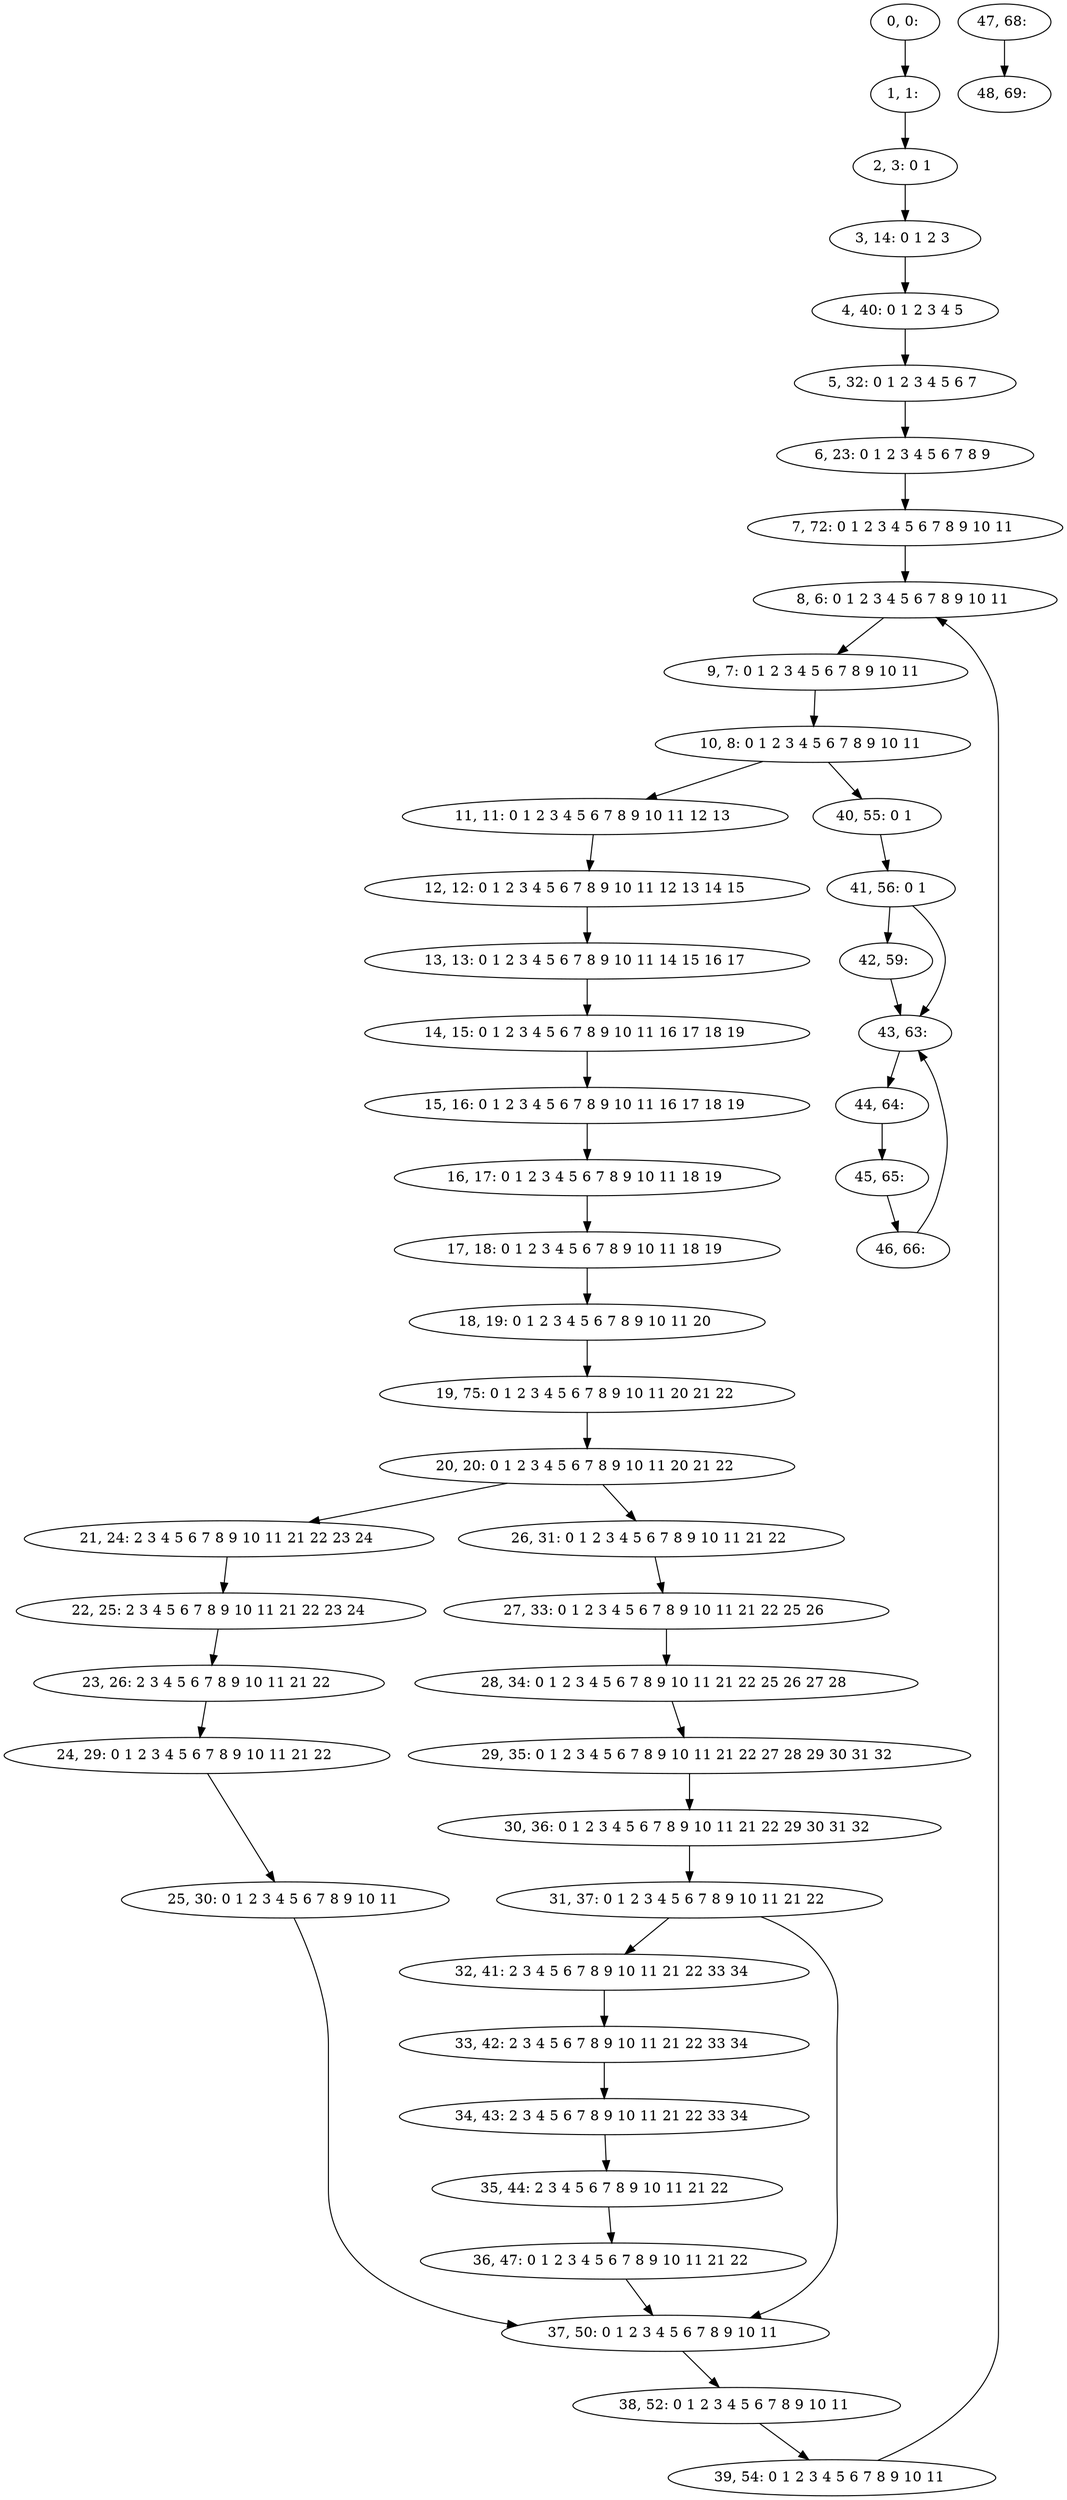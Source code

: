digraph G {
0[label="0, 0: "];
1[label="1, 1: "];
2[label="2, 3: 0 1 "];
3[label="3, 14: 0 1 2 3 "];
4[label="4, 40: 0 1 2 3 4 5 "];
5[label="5, 32: 0 1 2 3 4 5 6 7 "];
6[label="6, 23: 0 1 2 3 4 5 6 7 8 9 "];
7[label="7, 72: 0 1 2 3 4 5 6 7 8 9 10 11 "];
8[label="8, 6: 0 1 2 3 4 5 6 7 8 9 10 11 "];
9[label="9, 7: 0 1 2 3 4 5 6 7 8 9 10 11 "];
10[label="10, 8: 0 1 2 3 4 5 6 7 8 9 10 11 "];
11[label="11, 11: 0 1 2 3 4 5 6 7 8 9 10 11 12 13 "];
12[label="12, 12: 0 1 2 3 4 5 6 7 8 9 10 11 12 13 14 15 "];
13[label="13, 13: 0 1 2 3 4 5 6 7 8 9 10 11 14 15 16 17 "];
14[label="14, 15: 0 1 2 3 4 5 6 7 8 9 10 11 16 17 18 19 "];
15[label="15, 16: 0 1 2 3 4 5 6 7 8 9 10 11 16 17 18 19 "];
16[label="16, 17: 0 1 2 3 4 5 6 7 8 9 10 11 18 19 "];
17[label="17, 18: 0 1 2 3 4 5 6 7 8 9 10 11 18 19 "];
18[label="18, 19: 0 1 2 3 4 5 6 7 8 9 10 11 20 "];
19[label="19, 75: 0 1 2 3 4 5 6 7 8 9 10 11 20 21 22 "];
20[label="20, 20: 0 1 2 3 4 5 6 7 8 9 10 11 20 21 22 "];
21[label="21, 24: 2 3 4 5 6 7 8 9 10 11 21 22 23 24 "];
22[label="22, 25: 2 3 4 5 6 7 8 9 10 11 21 22 23 24 "];
23[label="23, 26: 2 3 4 5 6 7 8 9 10 11 21 22 "];
24[label="24, 29: 0 1 2 3 4 5 6 7 8 9 10 11 21 22 "];
25[label="25, 30: 0 1 2 3 4 5 6 7 8 9 10 11 "];
26[label="26, 31: 0 1 2 3 4 5 6 7 8 9 10 11 21 22 "];
27[label="27, 33: 0 1 2 3 4 5 6 7 8 9 10 11 21 22 25 26 "];
28[label="28, 34: 0 1 2 3 4 5 6 7 8 9 10 11 21 22 25 26 27 28 "];
29[label="29, 35: 0 1 2 3 4 5 6 7 8 9 10 11 21 22 27 28 29 30 31 32 "];
30[label="30, 36: 0 1 2 3 4 5 6 7 8 9 10 11 21 22 29 30 31 32 "];
31[label="31, 37: 0 1 2 3 4 5 6 7 8 9 10 11 21 22 "];
32[label="32, 41: 2 3 4 5 6 7 8 9 10 11 21 22 33 34 "];
33[label="33, 42: 2 3 4 5 6 7 8 9 10 11 21 22 33 34 "];
34[label="34, 43: 2 3 4 5 6 7 8 9 10 11 21 22 33 34 "];
35[label="35, 44: 2 3 4 5 6 7 8 9 10 11 21 22 "];
36[label="36, 47: 0 1 2 3 4 5 6 7 8 9 10 11 21 22 "];
37[label="37, 50: 0 1 2 3 4 5 6 7 8 9 10 11 "];
38[label="38, 52: 0 1 2 3 4 5 6 7 8 9 10 11 "];
39[label="39, 54: 0 1 2 3 4 5 6 7 8 9 10 11 "];
40[label="40, 55: 0 1 "];
41[label="41, 56: 0 1 "];
42[label="42, 59: "];
43[label="43, 63: "];
44[label="44, 64: "];
45[label="45, 65: "];
46[label="46, 66: "];
47[label="47, 68: "];
48[label="48, 69: "];
0->1 ;
1->2 ;
2->3 ;
3->4 ;
4->5 ;
5->6 ;
6->7 ;
7->8 ;
8->9 ;
9->10 ;
10->11 ;
10->40 ;
11->12 ;
12->13 ;
13->14 ;
14->15 ;
15->16 ;
16->17 ;
17->18 ;
18->19 ;
19->20 ;
20->21 ;
20->26 ;
21->22 ;
22->23 ;
23->24 ;
24->25 ;
25->37 ;
26->27 ;
27->28 ;
28->29 ;
29->30 ;
30->31 ;
31->32 ;
31->37 ;
32->33 ;
33->34 ;
34->35 ;
35->36 ;
36->37 ;
37->38 ;
38->39 ;
39->8 ;
40->41 ;
41->42 ;
41->43 ;
42->43 ;
43->44 ;
44->45 ;
45->46 ;
46->43 ;
47->48 ;
}

